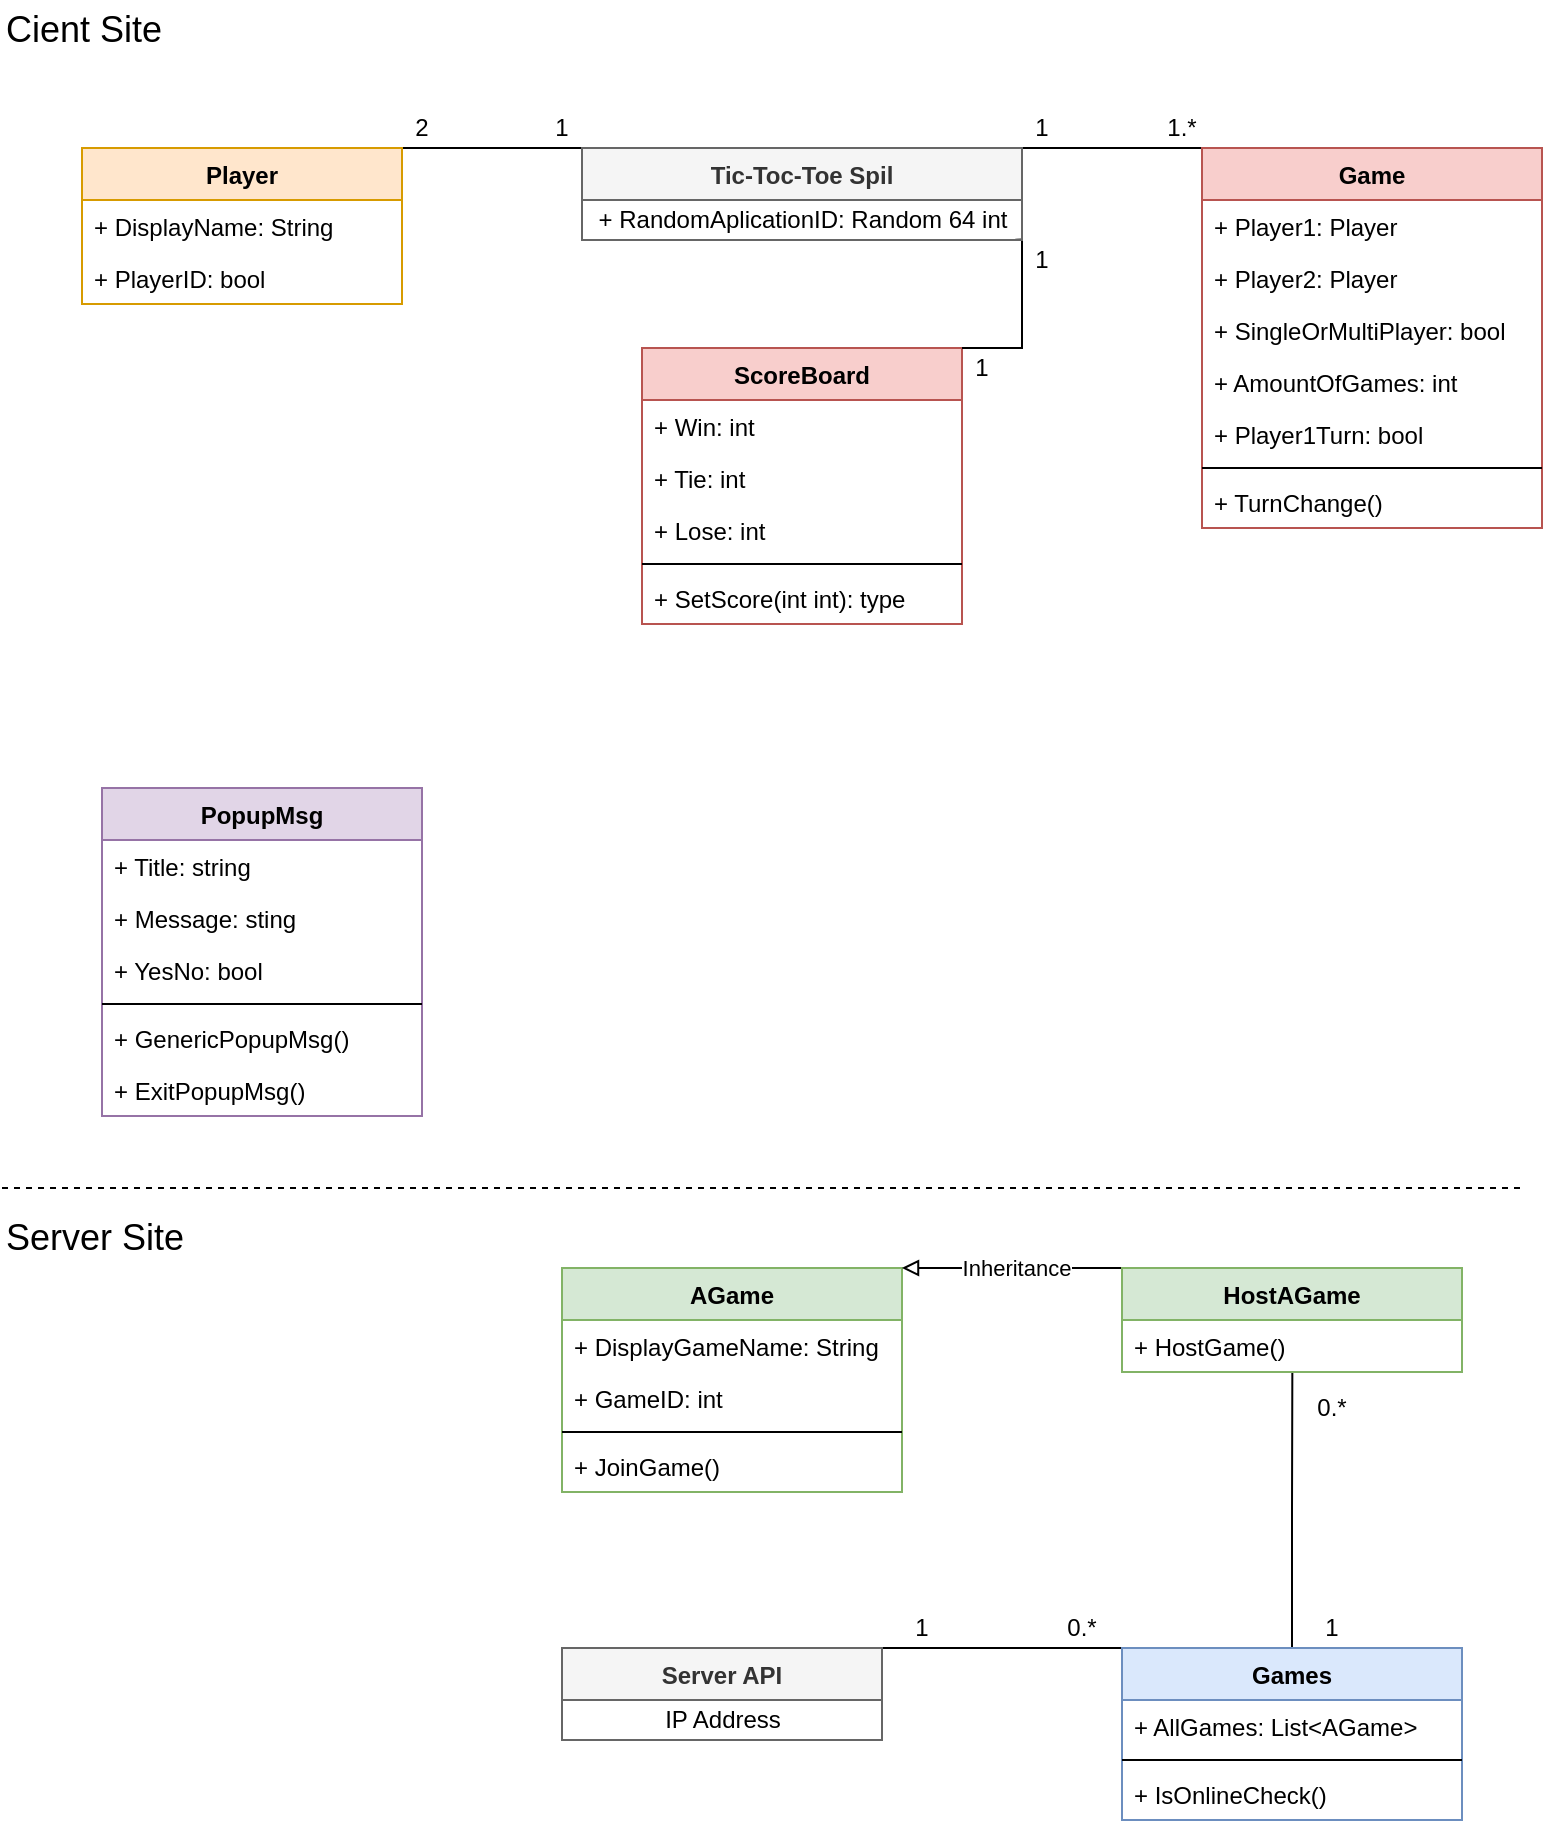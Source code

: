 <mxfile version="13.1.10" type="device"><diagram id="ACzSiA1cWy-pPMRIgDIq" name="Page-1"><mxGraphModel dx="2031" dy="1019" grid="1" gridSize="10" guides="1" tooltips="1" connect="1" arrows="1" fold="1" page="1" pageScale="1" pageWidth="827" pageHeight="1169" math="0" shadow="0"><root><mxCell id="0"/><mxCell id="1" parent="0"/><mxCell id="vVCE4BORRbF1lqUEulKu-20" value="&lt;font style=&quot;font-size: 18px&quot;&gt;Cient Site&lt;/font&gt;" style="text;html=1;strokeColor=none;fillColor=none;align=left;verticalAlign=middle;whiteSpace=wrap;rounded=0;" parent="1" vertex="1"><mxGeometry x="40" y="6" width="240" height="30" as="geometry"/></mxCell><mxCell id="Mw3CWy66S3aXaLi-vJ4v-68" value="ScoreBoard" style="swimlane;fontStyle=1;align=center;verticalAlign=top;childLayout=stackLayout;horizontal=1;startSize=26;horizontalStack=0;resizeParent=1;resizeParentMax=0;resizeLast=0;collapsible=1;marginBottom=0;fillColor=#f8cecc;strokeColor=#b85450;" parent="1" vertex="1"><mxGeometry x="360" y="180" width="160" height="138" as="geometry"/></mxCell><mxCell id="Mw3CWy66S3aXaLi-vJ4v-69" value="+ Win: int" style="text;strokeColor=none;fillColor=none;align=left;verticalAlign=top;spacingLeft=4;spacingRight=4;overflow=hidden;rotatable=0;points=[[0,0.5],[1,0.5]];portConstraint=eastwest;" parent="Mw3CWy66S3aXaLi-vJ4v-68" vertex="1"><mxGeometry y="26" width="160" height="26" as="geometry"/></mxCell><mxCell id="Mw3CWy66S3aXaLi-vJ4v-86" value="+ Tie: int" style="text;strokeColor=none;fillColor=none;align=left;verticalAlign=top;spacingLeft=4;spacingRight=4;overflow=hidden;rotatable=0;points=[[0,0.5],[1,0.5]];portConstraint=eastwest;" parent="Mw3CWy66S3aXaLi-vJ4v-68" vertex="1"><mxGeometry y="52" width="160" height="26" as="geometry"/></mxCell><mxCell id="Mw3CWy66S3aXaLi-vJ4v-87" value="+ Lose: int" style="text;strokeColor=none;fillColor=none;align=left;verticalAlign=top;spacingLeft=4;spacingRight=4;overflow=hidden;rotatable=0;points=[[0,0.5],[1,0.5]];portConstraint=eastwest;" parent="Mw3CWy66S3aXaLi-vJ4v-68" vertex="1"><mxGeometry y="78" width="160" height="26" as="geometry"/></mxCell><mxCell id="Mw3CWy66S3aXaLi-vJ4v-70" value="" style="line;strokeWidth=1;fillColor=none;align=left;verticalAlign=middle;spacingTop=-1;spacingLeft=3;spacingRight=3;rotatable=0;labelPosition=right;points=[];portConstraint=eastwest;" parent="Mw3CWy66S3aXaLi-vJ4v-68" vertex="1"><mxGeometry y="104" width="160" height="8" as="geometry"/></mxCell><mxCell id="Mw3CWy66S3aXaLi-vJ4v-71" value="+ SetScore(int int): type" style="text;strokeColor=none;fillColor=none;align=left;verticalAlign=top;spacingLeft=4;spacingRight=4;overflow=hidden;rotatable=0;points=[[0,0.5],[1,0.5]];portConstraint=eastwest;" parent="Mw3CWy66S3aXaLi-vJ4v-68" vertex="1"><mxGeometry y="112" width="160" height="26" as="geometry"/></mxCell><mxCell id="vVCE4BORRbF1lqUEulKu-21" value="&lt;font style=&quot;font-size: 18px&quot;&gt;Server Site&lt;/font&gt;" style="text;html=1;strokeColor=none;fillColor=none;align=left;verticalAlign=middle;whiteSpace=wrap;rounded=0;" parent="1" vertex="1"><mxGeometry x="40" y="610" width="240" height="30" as="geometry"/></mxCell><mxCell id="vVCE4BORRbF1lqUEulKu-23" value="" style="endArrow=none;dashed=1;html=1;" parent="1" edge="1"><mxGeometry width="50" height="50" relative="1" as="geometry"><mxPoint x="40" y="600" as="sourcePoint"/><mxPoint x="800" y="600" as="targetPoint"/></mxGeometry></mxCell><mxCell id="Mw3CWy66S3aXaLi-vJ4v-9" style="edgeStyle=orthogonalEdgeStyle;rounded=0;orthogonalLoop=1;jettySize=auto;html=1;exitX=0;exitY=0;exitDx=0;exitDy=0;entryX=1;entryY=0;entryDx=0;entryDy=0;endArrow=none;endFill=0;" parent="1" source="Mw3CWy66S3aXaLi-vJ4v-1" edge="1"><mxGeometry relative="1" as="geometry"><mxPoint x="240" y="80" as="targetPoint"/><Array as="points"><mxPoint x="300" y="80"/><mxPoint x="300" y="80"/></Array></mxGeometry></mxCell><mxCell id="Mw3CWy66S3aXaLi-vJ4v-62" style="edgeStyle=orthogonalEdgeStyle;rounded=0;orthogonalLoop=1;jettySize=auto;html=1;exitX=0;exitY=1;exitDx=0;exitDy=0;entryX=1;entryY=0;entryDx=0;entryDy=0;endArrow=none;endFill=0;" parent="1" source="Mw3CWy66S3aXaLi-vJ4v-10" target="Mw3CWy66S3aXaLi-vJ4v-52" edge="1"><mxGeometry relative="1" as="geometry"><Array as="points"><mxPoint x="180" y="80"/><mxPoint x="180" y="80"/></Array></mxGeometry></mxCell><mxCell id="Mw3CWy66S3aXaLi-vJ4v-10" value="2" style="text;html=1;strokeColor=none;fillColor=none;align=center;verticalAlign=middle;whiteSpace=wrap;rounded=0;" parent="1" vertex="1"><mxGeometry x="240" y="60" width="20" height="20" as="geometry"/></mxCell><mxCell id="Mw3CWy66S3aXaLi-vJ4v-11" value="1" style="text;html=1;strokeColor=none;fillColor=none;align=center;verticalAlign=middle;whiteSpace=wrap;rounded=0;" parent="1" vertex="1"><mxGeometry x="310" y="60" width="20" height="20" as="geometry"/></mxCell><mxCell id="Mw3CWy66S3aXaLi-vJ4v-83" style="edgeStyle=orthogonalEdgeStyle;rounded=0;orthogonalLoop=1;jettySize=auto;html=1;exitX=1;exitY=0;exitDx=0;exitDy=0;entryX=0;entryY=0;entryDx=0;entryDy=0;endArrow=none;endFill=0;" parent="1" source="Mw3CWy66S3aXaLi-vJ4v-33" target="Mw3CWy66S3aXaLi-vJ4v-78" edge="1"><mxGeometry relative="1" as="geometry"><Array as="points"><mxPoint x="500" y="830"/><mxPoint x="500" y="830"/></Array></mxGeometry></mxCell><mxCell id="Mw3CWy66S3aXaLi-vJ4v-52" value="Player" style="swimlane;fontStyle=1;align=center;verticalAlign=top;childLayout=stackLayout;horizontal=1;startSize=26;horizontalStack=0;resizeParent=1;resizeParentMax=0;resizeLast=0;collapsible=1;marginBottom=0;fillColor=#ffe6cc;strokeColor=#d79b00;" parent="1" vertex="1"><mxGeometry x="80" y="80" width="160" height="78" as="geometry"><mxRectangle x="80" y="80" width="80" height="26" as="alternateBounds"/></mxGeometry></mxCell><mxCell id="Mw3CWy66S3aXaLi-vJ4v-61" value="+ DisplayName: String" style="text;strokeColor=none;fillColor=none;align=left;verticalAlign=top;spacingLeft=4;spacingRight=4;overflow=hidden;rotatable=0;points=[[0,0.5],[1,0.5]];portConstraint=eastwest;" parent="Mw3CWy66S3aXaLi-vJ4v-52" vertex="1"><mxGeometry y="26" width="160" height="26" as="geometry"/></mxCell><mxCell id="fo0yCYmnehQVWhWmsTGF-24" value="+ PlayerID: bool" style="text;strokeColor=none;fillColor=none;align=left;verticalAlign=top;spacingLeft=4;spacingRight=4;overflow=hidden;rotatable=0;points=[[0,0.5],[1,0.5]];portConstraint=eastwest;" vertex="1" parent="Mw3CWy66S3aXaLi-vJ4v-52"><mxGeometry y="52" width="160" height="26" as="geometry"/></mxCell><mxCell id="Mw3CWy66S3aXaLi-vJ4v-72" style="edgeStyle=orthogonalEdgeStyle;rounded=0;orthogonalLoop=1;jettySize=auto;html=1;entryX=0.985;entryY=0.992;entryDx=0;entryDy=0;endArrow=none;endFill=0;entryPerimeter=0;exitX=1;exitY=0;exitDx=0;exitDy=0;" parent="1" source="Mw3CWy66S3aXaLi-vJ4v-68" target="Mw3CWy66S3aXaLi-vJ4v-120" edge="1"><mxGeometry relative="1" as="geometry"><mxPoint x="360" y="140.988" as="targetPoint"/><Array as="points"><mxPoint x="550" y="180"/><mxPoint x="550" y="126"/></Array><mxPoint x="500" y="150" as="sourcePoint"/></mxGeometry></mxCell><mxCell id="Mw3CWy66S3aXaLi-vJ4v-73" value="1" style="text;html=1;strokeColor=none;fillColor=none;align=center;verticalAlign=middle;whiteSpace=wrap;rounded=0;" parent="1" vertex="1"><mxGeometry x="550" y="126" width="20" height="20" as="geometry"/></mxCell><mxCell id="Mw3CWy66S3aXaLi-vJ4v-74" value="1" style="text;html=1;strokeColor=none;fillColor=none;align=center;verticalAlign=middle;whiteSpace=wrap;rounded=0;" parent="1" vertex="1"><mxGeometry x="520" y="180" width="20" height="20" as="geometry"/></mxCell><mxCell id="fo0yCYmnehQVWhWmsTGF-16" style="edgeStyle=orthogonalEdgeStyle;rounded=0;orthogonalLoop=1;jettySize=auto;html=1;exitX=1;exitY=0;exitDx=0;exitDy=0;entryX=0;entryY=0;entryDx=0;entryDy=0;endArrow=none;endFill=0;" edge="1" parent="1" source="Mw3CWy66S3aXaLi-vJ4v-1" target="fo0yCYmnehQVWhWmsTGF-10"><mxGeometry relative="1" as="geometry"><Array as="points"><mxPoint x="600" y="80"/><mxPoint x="600" y="80"/></Array></mxGeometry></mxCell><mxCell id="Mw3CWy66S3aXaLi-vJ4v-1" value="Tic-Toc-Toe Spil" style="swimlane;fontStyle=1;align=center;verticalAlign=top;childLayout=stackLayout;horizontal=1;startSize=26;horizontalStack=0;resizeParent=1;resizeParentMax=0;resizeLast=0;collapsible=1;marginBottom=0;fillColor=#f5f5f5;strokeColor=#666666;fontColor=#333333;" parent="1" vertex="1"><mxGeometry x="330" y="80" width="220" height="46" as="geometry"/></mxCell><mxCell id="Mw3CWy66S3aXaLi-vJ4v-120" value="+ RandomAplicationID: Random 64 int" style="text;html=1;align=center;verticalAlign=middle;resizable=0;points=[];autosize=1;" parent="Mw3CWy66S3aXaLi-vJ4v-1" vertex="1"><mxGeometry y="26" width="220" height="20" as="geometry"/></mxCell><mxCell id="fo0yCYmnehQVWhWmsTGF-10" value="Game" style="swimlane;fontStyle=1;align=center;verticalAlign=top;childLayout=stackLayout;horizontal=1;startSize=26;horizontalStack=0;resizeParent=1;resizeParentMax=0;resizeLast=0;collapsible=1;marginBottom=0;fillColor=#f8cecc;strokeColor=#b85450;" vertex="1" parent="1"><mxGeometry x="640" y="80" width="170" height="190" as="geometry"/></mxCell><mxCell id="fo0yCYmnehQVWhWmsTGF-17" value="+ Player1: Player" style="text;strokeColor=none;fillColor=none;align=left;verticalAlign=top;spacingLeft=4;spacingRight=4;overflow=hidden;rotatable=0;points=[[0,0.5],[1,0.5]];portConstraint=eastwest;" vertex="1" parent="fo0yCYmnehQVWhWmsTGF-10"><mxGeometry y="26" width="170" height="26" as="geometry"/></mxCell><mxCell id="fo0yCYmnehQVWhWmsTGF-18" value="+ Player2: Player" style="text;strokeColor=none;fillColor=none;align=left;verticalAlign=top;spacingLeft=4;spacingRight=4;overflow=hidden;rotatable=0;points=[[0,0.5],[1,0.5]];portConstraint=eastwest;" vertex="1" parent="fo0yCYmnehQVWhWmsTGF-10"><mxGeometry y="52" width="170" height="26" as="geometry"/></mxCell><mxCell id="Mw3CWy66S3aXaLi-vJ4v-56" value="+ SingleOrMultiPlayer: bool" style="text;strokeColor=none;fillColor=none;align=left;verticalAlign=top;spacingLeft=4;spacingRight=4;overflow=hidden;rotatable=0;points=[[0,0.5],[1,0.5]];portConstraint=eastwest;" parent="fo0yCYmnehQVWhWmsTGF-10" vertex="1"><mxGeometry y="78" width="170" height="26" as="geometry"/></mxCell><mxCell id="fo0yCYmnehQVWhWmsTGF-11" value="+ AmountOfGames: int" style="text;strokeColor=none;fillColor=none;align=left;verticalAlign=top;spacingLeft=4;spacingRight=4;overflow=hidden;rotatable=0;points=[[0,0.5],[1,0.5]];portConstraint=eastwest;" vertex="1" parent="fo0yCYmnehQVWhWmsTGF-10"><mxGeometry y="104" width="170" height="26" as="geometry"/></mxCell><mxCell id="fo0yCYmnehQVWhWmsTGF-25" value="+ Player1Turn: bool" style="text;strokeColor=none;fillColor=none;align=left;verticalAlign=top;spacingLeft=4;spacingRight=4;overflow=hidden;rotatable=0;points=[[0,0.5],[1,0.5]];portConstraint=eastwest;" vertex="1" parent="fo0yCYmnehQVWhWmsTGF-10"><mxGeometry y="130" width="170" height="26" as="geometry"/></mxCell><mxCell id="fo0yCYmnehQVWhWmsTGF-14" value="" style="line;strokeWidth=1;fillColor=none;align=left;verticalAlign=middle;spacingTop=-1;spacingLeft=3;spacingRight=3;rotatable=0;labelPosition=right;points=[];portConstraint=eastwest;" vertex="1" parent="fo0yCYmnehQVWhWmsTGF-10"><mxGeometry y="156" width="170" height="8" as="geometry"/></mxCell><mxCell id="fo0yCYmnehQVWhWmsTGF-15" value="+ TurnChange()" style="text;strokeColor=none;fillColor=none;align=left;verticalAlign=top;spacingLeft=4;spacingRight=4;overflow=hidden;rotatable=0;points=[[0,0.5],[1,0.5]];portConstraint=eastwest;" vertex="1" parent="fo0yCYmnehQVWhWmsTGF-10"><mxGeometry y="164" width="170" height="26" as="geometry"/></mxCell><mxCell id="Mw3CWy66S3aXaLi-vJ4v-84" value="1" style="text;html=1;strokeColor=none;fillColor=none;align=center;verticalAlign=middle;whiteSpace=wrap;rounded=0;" parent="1" vertex="1"><mxGeometry x="480" y="810" width="40" height="20" as="geometry"/></mxCell><mxCell id="Mw3CWy66S3aXaLi-vJ4v-85" value="0.*" style="text;html=1;strokeColor=none;fillColor=none;align=center;verticalAlign=middle;whiteSpace=wrap;rounded=0;" parent="1" vertex="1"><mxGeometry x="560" y="810" width="40" height="20" as="geometry"/></mxCell><mxCell id="Mw3CWy66S3aXaLi-vJ4v-126" style="edgeStyle=orthogonalEdgeStyle;rounded=0;orthogonalLoop=1;jettySize=auto;html=1;exitX=0.5;exitY=0;exitDx=0;exitDy=0;entryX=0.501;entryY=1;entryDx=0;entryDy=0;entryPerimeter=0;startArrow=none;startFill=0;endArrow=none;endFill=0;" parent="1" source="Mw3CWy66S3aXaLi-vJ4v-78" target="Mw3CWy66S3aXaLi-vJ4v-119" edge="1"><mxGeometry relative="1" as="geometry"/></mxCell><mxCell id="Mw3CWy66S3aXaLi-vJ4v-78" value="Games" style="swimlane;fontStyle=1;align=center;verticalAlign=top;childLayout=stackLayout;horizontal=1;startSize=26;horizontalStack=0;resizeParent=1;resizeParentMax=0;resizeLast=0;collapsible=1;marginBottom=0;fillColor=#dae8fc;strokeColor=#6c8ebf;" parent="1" vertex="1"><mxGeometry x="600" y="830" width="170" height="86" as="geometry"/></mxCell><mxCell id="Mw3CWy66S3aXaLi-vJ4v-82" value="+ AllGames: List&lt;AGame&gt;" style="text;strokeColor=none;fillColor=none;align=left;verticalAlign=top;spacingLeft=4;spacingRight=4;overflow=hidden;rotatable=0;points=[[0,0.5],[1,0.5]];portConstraint=eastwest;" parent="Mw3CWy66S3aXaLi-vJ4v-78" vertex="1"><mxGeometry y="26" width="170" height="26" as="geometry"/></mxCell><mxCell id="Mw3CWy66S3aXaLi-vJ4v-80" value="" style="line;strokeWidth=1;fillColor=none;align=left;verticalAlign=middle;spacingTop=-1;spacingLeft=3;spacingRight=3;rotatable=0;labelPosition=right;points=[];portConstraint=eastwest;" parent="Mw3CWy66S3aXaLi-vJ4v-78" vertex="1"><mxGeometry y="52" width="170" height="8" as="geometry"/></mxCell><mxCell id="Mw3CWy66S3aXaLi-vJ4v-103" value="+ IsOnlineCheck()" style="text;strokeColor=none;fillColor=none;align=left;verticalAlign=top;spacingLeft=4;spacingRight=4;overflow=hidden;rotatable=0;points=[[0,0.5],[1,0.5]];portConstraint=eastwest;" parent="Mw3CWy66S3aXaLi-vJ4v-78" vertex="1"><mxGeometry y="60" width="170" height="26" as="geometry"/></mxCell><mxCell id="Mw3CWy66S3aXaLi-vJ4v-106" value="AGame" style="swimlane;fontStyle=1;align=center;verticalAlign=top;childLayout=stackLayout;horizontal=1;startSize=26;horizontalStack=0;resizeParent=1;resizeParentMax=0;resizeLast=0;collapsible=1;marginBottom=0;fillColor=#d5e8d4;strokeColor=#82b366;" parent="1" vertex="1"><mxGeometry x="320" y="640" width="170" height="112" as="geometry"/></mxCell><mxCell id="Mw3CWy66S3aXaLi-vJ4v-107" value="+ DisplayGameName: String" style="text;strokeColor=none;fillColor=none;align=left;verticalAlign=top;spacingLeft=4;spacingRight=4;overflow=hidden;rotatable=0;points=[[0,0.5],[1,0.5]];portConstraint=eastwest;" parent="Mw3CWy66S3aXaLi-vJ4v-106" vertex="1"><mxGeometry y="26" width="170" height="26" as="geometry"/></mxCell><mxCell id="Mw3CWy66S3aXaLi-vJ4v-108" value="+ GameID: int" style="text;strokeColor=none;fillColor=none;align=left;verticalAlign=top;spacingLeft=4;spacingRight=4;overflow=hidden;rotatable=0;points=[[0,0.5],[1,0.5]];portConstraint=eastwest;" parent="Mw3CWy66S3aXaLi-vJ4v-106" vertex="1"><mxGeometry y="52" width="170" height="26" as="geometry"/></mxCell><mxCell id="Mw3CWy66S3aXaLi-vJ4v-109" value="" style="line;strokeWidth=1;fillColor=none;align=left;verticalAlign=middle;spacingTop=-1;spacingLeft=3;spacingRight=3;rotatable=0;labelPosition=right;points=[];portConstraint=eastwest;" parent="Mw3CWy66S3aXaLi-vJ4v-106" vertex="1"><mxGeometry y="78" width="170" height="8" as="geometry"/></mxCell><mxCell id="Mw3CWy66S3aXaLi-vJ4v-110" value="+ JoinGame()" style="text;strokeColor=none;fillColor=none;align=left;verticalAlign=top;spacingLeft=4;spacingRight=4;overflow=hidden;rotatable=0;points=[[0,0.5],[1,0.5]];portConstraint=eastwest;" parent="Mw3CWy66S3aXaLi-vJ4v-106" vertex="1"><mxGeometry y="86" width="170" height="26" as="geometry"/></mxCell><mxCell id="Mw3CWy66S3aXaLi-vJ4v-124" style="edgeStyle=orthogonalEdgeStyle;rounded=0;orthogonalLoop=1;jettySize=auto;html=1;exitX=0;exitY=0;exitDx=0;exitDy=0;entryX=1;entryY=0;entryDx=0;entryDy=0;startArrow=none;startFill=0;endArrow=block;endFill=0;" parent="1" source="Mw3CWy66S3aXaLi-vJ4v-115" target="Mw3CWy66S3aXaLi-vJ4v-106" edge="1"><mxGeometry relative="1" as="geometry"><Array as="points"><mxPoint x="550" y="640"/><mxPoint x="550" y="640"/></Array></mxGeometry></mxCell><mxCell id="Mw3CWy66S3aXaLi-vJ4v-125" value="Inheritance" style="edgeLabel;html=1;align=center;verticalAlign=middle;resizable=0;points=[];" parent="Mw3CWy66S3aXaLi-vJ4v-124" vertex="1" connectable="0"><mxGeometry x="-0.311" y="1" relative="1" as="geometry"><mxPoint x="-15.52" y="-1" as="offset"/></mxGeometry></mxCell><mxCell id="Mw3CWy66S3aXaLi-vJ4v-115" value="HostAGame" style="swimlane;fontStyle=1;align=center;verticalAlign=top;childLayout=stackLayout;horizontal=1;startSize=26;horizontalStack=0;resizeParent=1;resizeParentMax=0;resizeLast=0;collapsible=1;marginBottom=0;fillColor=#d5e8d4;strokeColor=#82b366;" parent="1" vertex="1"><mxGeometry x="600" y="640" width="170" height="52" as="geometry"/></mxCell><mxCell id="Mw3CWy66S3aXaLi-vJ4v-119" value="+ HostGame()" style="text;strokeColor=none;fillColor=none;align=left;verticalAlign=top;spacingLeft=4;spacingRight=4;overflow=hidden;rotatable=0;points=[[0,0.5],[1,0.5]];portConstraint=eastwest;" parent="Mw3CWy66S3aXaLi-vJ4v-115" vertex="1"><mxGeometry y="26" width="170" height="26" as="geometry"/></mxCell><mxCell id="Mw3CWy66S3aXaLi-vJ4v-127" value="0.*" style="text;html=1;strokeColor=none;fillColor=none;align=center;verticalAlign=middle;whiteSpace=wrap;rounded=0;" parent="1" vertex="1"><mxGeometry x="690" y="700" width="30" height="20" as="geometry"/></mxCell><mxCell id="Mw3CWy66S3aXaLi-vJ4v-128" value="1" style="text;html=1;strokeColor=none;fillColor=none;align=center;verticalAlign=middle;whiteSpace=wrap;rounded=0;" parent="1" vertex="1"><mxGeometry x="685" y="810" width="40" height="20" as="geometry"/></mxCell><mxCell id="Mw3CWy66S3aXaLi-vJ4v-33" value="Server API" style="swimlane;fontStyle=1;align=center;verticalAlign=top;childLayout=stackLayout;horizontal=1;startSize=26;horizontalStack=0;resizeParent=1;resizeParentMax=0;resizeLast=0;collapsible=1;marginBottom=0;fillColor=#f5f5f5;strokeColor=#666666;fontColor=#333333;" parent="1" vertex="1"><mxGeometry x="320" y="830" width="160" height="46" as="geometry"/></mxCell><mxCell id="Mw3CWy66S3aXaLi-vJ4v-121" value="IP Address" style="text;html=1;align=center;verticalAlign=middle;resizable=0;points=[];autosize=1;" parent="Mw3CWy66S3aXaLi-vJ4v-33" vertex="1"><mxGeometry y="26" width="160" height="20" as="geometry"/></mxCell><mxCell id="fo0yCYmnehQVWhWmsTGF-21" value="1" style="text;html=1;strokeColor=none;fillColor=none;align=center;verticalAlign=middle;whiteSpace=wrap;rounded=0;" vertex="1" parent="1"><mxGeometry x="550" y="60" width="20" height="20" as="geometry"/></mxCell><mxCell id="fo0yCYmnehQVWhWmsTGF-22" value="1.*" style="text;html=1;strokeColor=none;fillColor=none;align=center;verticalAlign=middle;whiteSpace=wrap;rounded=0;" vertex="1" parent="1"><mxGeometry x="620" y="60" width="20" height="20" as="geometry"/></mxCell><mxCell id="Mw3CWy66S3aXaLi-vJ4v-88" value="PopupMsg" style="swimlane;fontStyle=1;align=center;verticalAlign=top;childLayout=stackLayout;horizontal=1;startSize=26;horizontalStack=0;resizeParent=1;resizeParentMax=0;resizeLast=0;collapsible=1;marginBottom=0;fillColor=#e1d5e7;strokeColor=#9673a6;" parent="1" vertex="1"><mxGeometry x="90" y="400" width="160" height="164" as="geometry"/></mxCell><mxCell id="Mw3CWy66S3aXaLi-vJ4v-89" value="+ Title: string" style="text;strokeColor=none;fillColor=none;align=left;verticalAlign=top;spacingLeft=4;spacingRight=4;overflow=hidden;rotatable=0;points=[[0,0.5],[1,0.5]];portConstraint=eastwest;" parent="Mw3CWy66S3aXaLi-vJ4v-88" vertex="1"><mxGeometry y="26" width="160" height="26" as="geometry"/></mxCell><mxCell id="Mw3CWy66S3aXaLi-vJ4v-90" value="+ Message: sting" style="text;strokeColor=none;fillColor=none;align=left;verticalAlign=top;spacingLeft=4;spacingRight=4;overflow=hidden;rotatable=0;points=[[0,0.5],[1,0.5]];portConstraint=eastwest;" parent="Mw3CWy66S3aXaLi-vJ4v-88" vertex="1"><mxGeometry y="52" width="160" height="26" as="geometry"/></mxCell><mxCell id="fo0yCYmnehQVWhWmsTGF-26" value="+ YesNo: bool" style="text;strokeColor=none;fillColor=none;align=left;verticalAlign=top;spacingLeft=4;spacingRight=4;overflow=hidden;rotatable=0;points=[[0,0.5],[1,0.5]];portConstraint=eastwest;" vertex="1" parent="Mw3CWy66S3aXaLi-vJ4v-88"><mxGeometry y="78" width="160" height="26" as="geometry"/></mxCell><mxCell id="Mw3CWy66S3aXaLi-vJ4v-92" value="" style="line;strokeWidth=1;fillColor=none;align=left;verticalAlign=middle;spacingTop=-1;spacingLeft=3;spacingRight=3;rotatable=0;labelPosition=right;points=[];portConstraint=eastwest;" parent="Mw3CWy66S3aXaLi-vJ4v-88" vertex="1"><mxGeometry y="104" width="160" height="8" as="geometry"/></mxCell><mxCell id="Mw3CWy66S3aXaLi-vJ4v-93" value="+ GenericPopupMsg()" style="text;strokeColor=none;fillColor=none;align=left;verticalAlign=top;spacingLeft=4;spacingRight=4;overflow=hidden;rotatable=0;points=[[0,0.5],[1,0.5]];portConstraint=eastwest;" parent="Mw3CWy66S3aXaLi-vJ4v-88" vertex="1"><mxGeometry y="112" width="160" height="26" as="geometry"/></mxCell><mxCell id="fo0yCYmnehQVWhWmsTGF-33" value="+ ExitPopupMsg()" style="text;strokeColor=none;fillColor=none;align=left;verticalAlign=top;spacingLeft=4;spacingRight=4;overflow=hidden;rotatable=0;points=[[0,0.5],[1,0.5]];portConstraint=eastwest;" vertex="1" parent="Mw3CWy66S3aXaLi-vJ4v-88"><mxGeometry y="138" width="160" height="26" as="geometry"/></mxCell></root></mxGraphModel></diagram></mxfile>